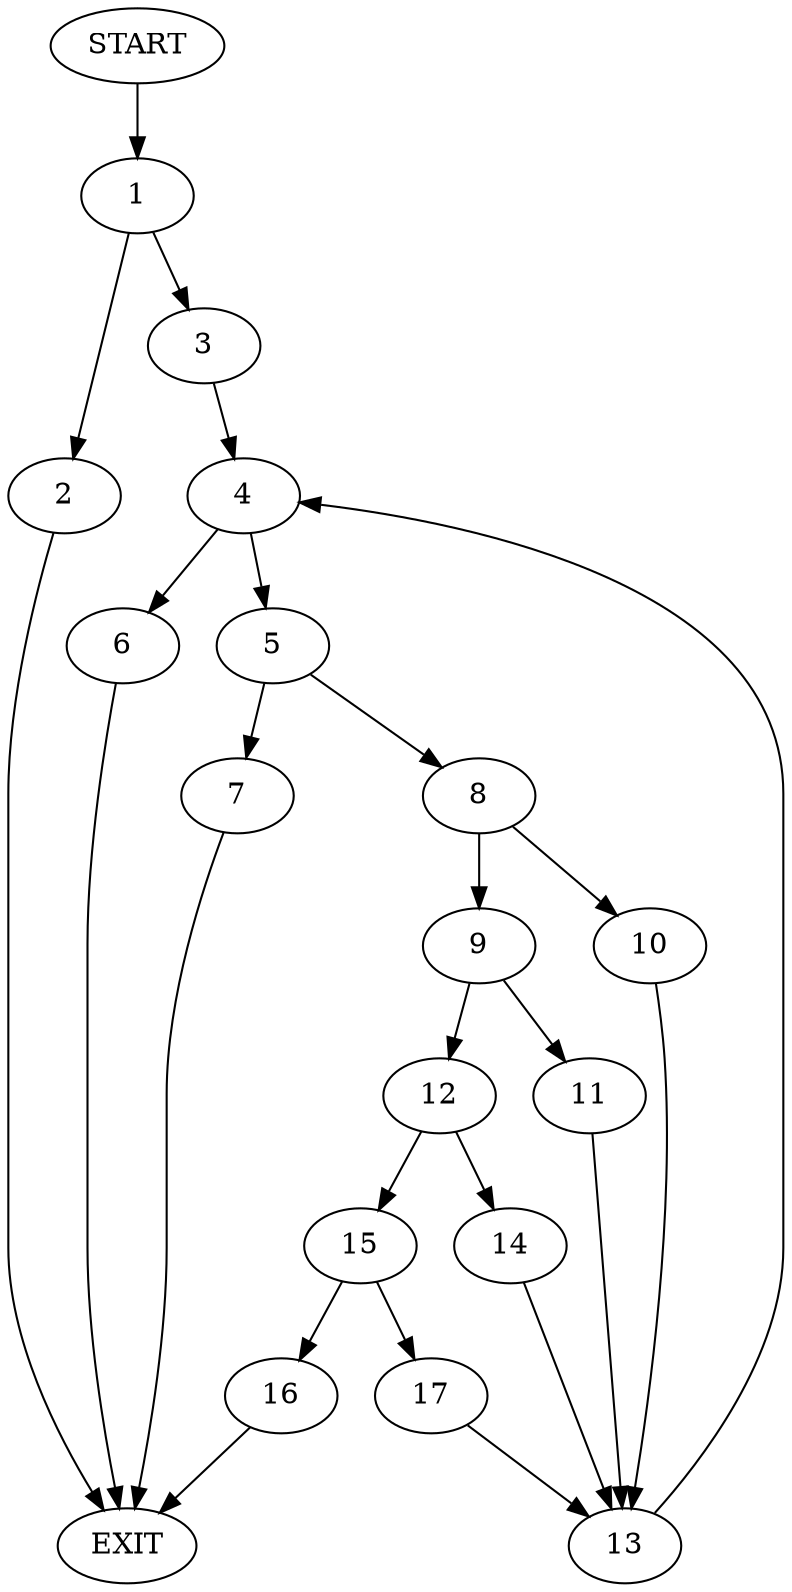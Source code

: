 digraph {
0 [label="START"]
18 [label="EXIT"]
0 -> 1
1 -> 2
1 -> 3
3 -> 4
2 -> 18
4 -> 5
4 -> 6
5 -> 7
5 -> 8
6 -> 18
8 -> 9
8 -> 10
7 -> 18
9 -> 11
9 -> 12
10 -> 13
13 -> 4
11 -> 13
12 -> 14
12 -> 15
14 -> 13
15 -> 16
15 -> 17
17 -> 13
16 -> 18
}
